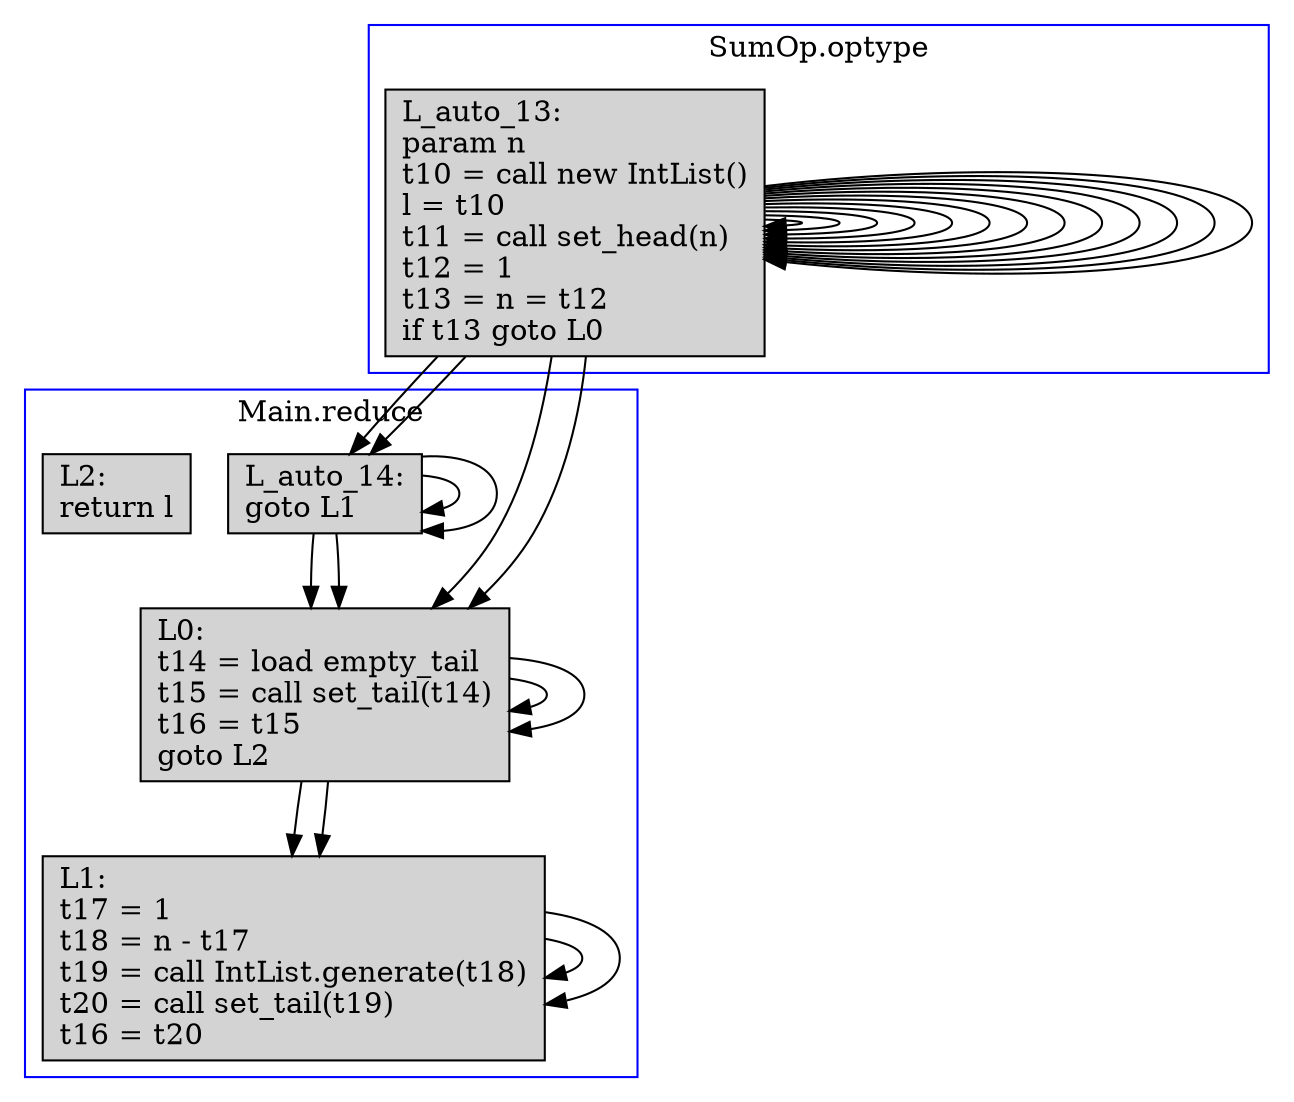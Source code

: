 digraph CFG {
    node [shape=box, style=filled, fillcolor=lightgrey];
    subgraph "cluster_SumOp_optype" {
        label="SumOp.optype";
        color=blue;
    node0 [label="L_auto_0:\lt2 = \" SumOp \"\lreturn t2\l"];
    node0 -> node0;
    }
    subgraph "cluster_MulOp_optype" {
        label="MulOp.optype";
        color=blue;
    node0 [label="L_auto_1:\lt3 = \" MulOp \"\lreturn t3\l"];
    node0 -> node0;
    }
    subgraph "cluster_MulOp_operate" {
        label="MulOp.operate";
        color=blue;
    node0 [label="L_auto_2:\lparam a\lparam b\lt4 = a * b\lreturn t4\l"];
    node0 -> node0;
    }
    subgraph "cluster_BinOp_optype" {
        label="BinOp.optype";
        color=blue;
    node0 [label="L_auto_3:\lt1 = \" BinOp \"\lreturn t1\l"];
    node0 -> node0;
    }
    subgraph "cluster_BinOp_operate" {
        label="BinOp.operate";
        color=blue;
    node0 [label="L_auto_4:\lparam a\lparam b\lt0 = a + b\lreturn t0\l"];
    node0 -> node0;
    }
    subgraph "cluster_Main_reduce" {
        label="Main.reduce";
        color=blue;
    node0 [label="L_auto_5:\lparam result\lparam op\lparam l\lt21 = call get_head()\lt22 = call operate(result, t21)\lresult = t22\lt23 = call tail_is_empty()\lt24 = true\lt25 = t23 = t24\lif t25 goto L3\l"];
    node1 [label="L_auto_6:\lgoto L4\l"];
    node2 [label="L3:\lt26 = result\lgoto L5\l"];
    node3 [label="L4:\lt27 = call get_tail()\lt28 = call Main.reduce(result, op, t27)\lt26 = t28\l"];
    node4 [label="L5:\lreturn t26\l"];
    node0 -> node0;
    node0 -> node1;
    node0 -> node2;
    node1 -> node1;
    node1 -> node2;
    node2 -> node3;
    node2 -> node2;
    node3 -> node3;
    }
    subgraph "cluster_Main_main" {
        label="Main.main";
        color=blue;
    node0 [label="L_auto_7:\lt29 = call new MulOp()\lop = t29\lt30 = call new IntList()\ll = t30\lt31 = call new IO()\lio = t31\lt32 = 4\lt33 = call generate(t32)\ll = t33\lt34 = 1\lt35 = call reduce(t34, op, l)\lt36 = call out_int(t35)\lreturn t36\l"];
    node0 -> node0;
    }
    subgraph "cluster_IntList_set_tail" {
        label="IntList.set_tail";
        color=blue;
    node0 [label="L_auto_8:\lparam t\lstore t -> tail\lreturn t\l"];
    node0 -> node0;
    }
    subgraph "cluster_IntList_tail_is_empty" {
        label="IntList.tail_is_empty";
        color=blue;
    node0 [label="L_auto_9:\lt5 = load tail\lt6 = load empty_tail\lt7 = t5 = t6\lreturn t7\l"];
    node0 -> node0;
    }
    subgraph "cluster_IntList_get_head" {
        label="IntList.get_head";
        color=blue;
    node0 [label="L_auto_10:\lt8 = load head\lreturn t8\l"];
    node0 -> node0;
    }
    subgraph "cluster_IntList_set_head" {
        label="IntList.set_head";
        color=blue;
    node0 [label="L_auto_11:\lparam n\lstore n -> head\lreturn n\l"];
    node0 -> node0;
    }
    subgraph "cluster_IntList_get_tail" {
        label="IntList.get_tail";
        color=blue;
    node0 [label="L_auto_12:\lt9 = load tail\lreturn t9\l"];
    node0 -> node0;
    }
    subgraph "cluster_IntList_generate" {
        label="IntList.generate";
        color=blue;
    node0 [label="L_auto_13:\lparam n\lt10 = call new IntList()\ll = t10\lt11 = call set_head(n)\lt12 = 1\lt13 = n = t12\lif t13 goto L0\l"];
    node1 [label="L_auto_14:\lgoto L1\l"];
    node2 [label="L0:\lt14 = load empty_tail\lt15 = call set_tail(t14)\lt16 = t15\lgoto L2\l"];
    node3 [label="L1:\lt17 = 1\lt18 = n - t17\lt19 = call IntList.generate(t18)\lt20 = call set_tail(t19)\lt16 = t20\l"];
    node4 [label="L2:\lreturn l\l"];
    node0 -> node0;
    node0 -> node1;
    node0 -> node2;
    node1 -> node1;
    node1 -> node2;
    node2 -> node2;
    node2 -> node3;
    node3 -> node3;
    }
}

